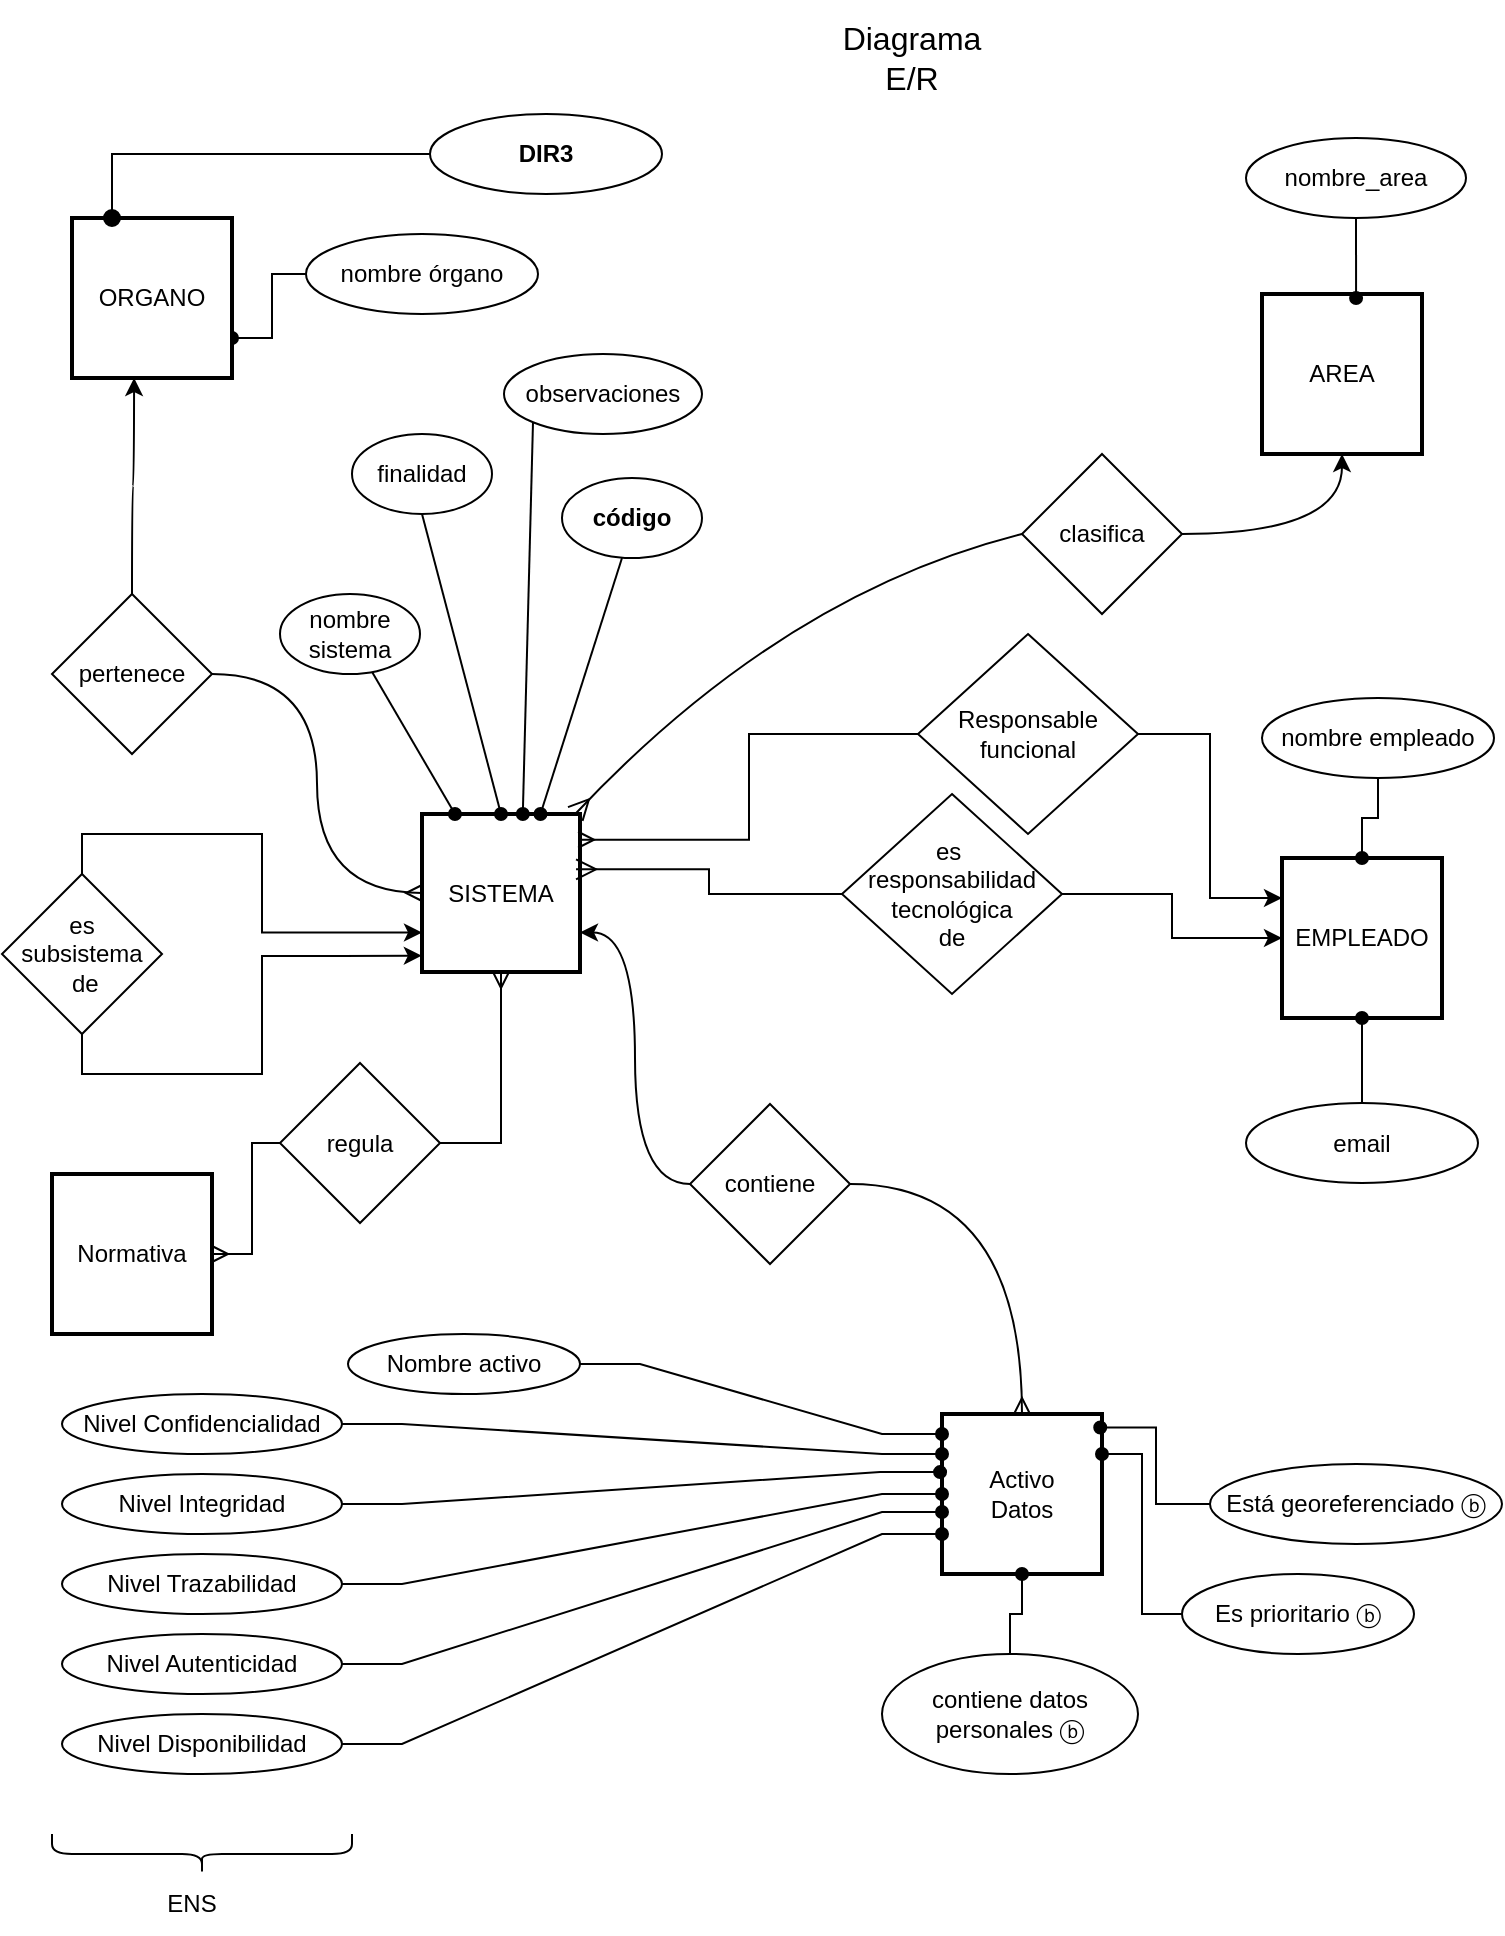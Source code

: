 <mxfile version="26.2.2">
  <diagram name="Página-1" id="LiZZOVxeX75N78pAddrL">
    <mxGraphModel dx="712" dy="433" grid="1" gridSize="10" guides="1" tooltips="1" connect="1" arrows="1" fold="1" page="1" pageScale="1" pageWidth="827" pageHeight="1169" math="0" shadow="0">
      <root>
        <mxCell id="0" />
        <mxCell id="1" parent="0" />
        <mxCell id="RARzLuFDLYq2KIcgCE57-2" value="" style="endArrow=none;html=1;rounded=0;strokeColor=none;edgeStyle=orthogonalEdgeStyle;curved=1;entryX=0;entryY=0.5;entryDx=0;entryDy=0;" parent="1" source="wc-kAtDPbHfUWhHq3vSZ-26" target="RARzLuFDLYq2KIcgCE57-1" edge="1">
          <mxGeometry width="50" height="50" relative="1" as="geometry">
            <mxPoint x="315" y="312" as="sourcePoint" />
            <mxPoint x="460" y="440" as="targetPoint" />
          </mxGeometry>
        </mxCell>
        <mxCell id="wc-kAtDPbHfUWhHq3vSZ-26" value="SISTEMA" style="whiteSpace=wrap;html=1;aspect=fixed;strokeWidth=2;" parent="1" vertex="1">
          <mxGeometry x="240" y="440" width="79" height="79" as="geometry" />
        </mxCell>
        <mxCell id="wc-kAtDPbHfUWhHq3vSZ-28" value="&lt;div&gt;finalidad&lt;/div&gt;" style="ellipse;whiteSpace=wrap;html=1;" parent="1" vertex="1">
          <mxGeometry x="205" y="250" width="70" height="40" as="geometry" />
        </mxCell>
        <mxCell id="wc-kAtDPbHfUWhHq3vSZ-29" value="observaciones" style="ellipse;whiteSpace=wrap;html=1;" parent="1" vertex="1">
          <mxGeometry x="281" y="210" width="99" height="40" as="geometry" />
        </mxCell>
        <mxCell id="wc-kAtDPbHfUWhHq3vSZ-34" style="edgeStyle=orthogonalEdgeStyle;rounded=0;orthogonalLoop=1;jettySize=auto;html=1;exitX=1;exitY=0.75;exitDx=0;exitDy=0;entryX=0;entryY=0.5;entryDx=0;entryDy=0;endArrow=none;startFill=1;endFill=0;startArrow=oval;" parent="1" source="wc-kAtDPbHfUWhHq3vSZ-30" target="wc-kAtDPbHfUWhHq3vSZ-32" edge="1">
          <mxGeometry relative="1" as="geometry" />
        </mxCell>
        <mxCell id="wc-kAtDPbHfUWhHq3vSZ-30" value="ORGANO" style="whiteSpace=wrap;html=1;aspect=fixed;strokeWidth=2;" parent="1" vertex="1">
          <mxGeometry x="65" y="142" width="80" height="80" as="geometry" />
        </mxCell>
        <mxCell id="wc-kAtDPbHfUWhHq3vSZ-31" value="&lt;div&gt;pertenece&lt;/div&gt;" style="rhombus;whiteSpace=wrap;html=1;" parent="1" vertex="1">
          <mxGeometry x="55" y="330" width="80" height="80" as="geometry" />
        </mxCell>
        <mxCell id="wc-kAtDPbHfUWhHq3vSZ-32" value="&lt;div&gt;nombre órgano&lt;/div&gt;" style="ellipse;whiteSpace=wrap;html=1;" parent="1" vertex="1">
          <mxGeometry x="182" y="150" width="116" height="40" as="geometry" />
        </mxCell>
        <mxCell id="wc-kAtDPbHfUWhHq3vSZ-39" value="" style="endArrow=ERmany;html=1;rounded=0;entryX=0;entryY=0.5;entryDx=0;entryDy=0;exitX=1;exitY=0.5;exitDx=0;exitDy=0;edgeStyle=orthogonalEdgeStyle;curved=1;startArrow=none;startFill=0;endFill=0;" parent="1" source="wc-kAtDPbHfUWhHq3vSZ-31" target="wc-kAtDPbHfUWhHq3vSZ-26" edge="1">
          <mxGeometry width="50" height="50" relative="1" as="geometry">
            <mxPoint x="625" y="352" as="sourcePoint" />
            <mxPoint x="675" y="302" as="targetPoint" />
          </mxGeometry>
        </mxCell>
        <mxCell id="wc-kAtDPbHfUWhHq3vSZ-40" value="" style="endArrow=none;html=1;rounded=0;entryX=0.5;entryY=0;entryDx=0;entryDy=0;exitX=0.388;exitY=1;exitDx=0;exitDy=0;startArrow=classic;startFill=1;endFill=0;edgeStyle=orthogonalEdgeStyle;curved=1;exitPerimeter=0;" parent="1" source="wc-kAtDPbHfUWhHq3vSZ-30" target="wc-kAtDPbHfUWhHq3vSZ-31" edge="1">
          <mxGeometry width="50" height="50" relative="1" as="geometry">
            <mxPoint x="175" y="352" as="sourcePoint" />
            <mxPoint x="235" y="312" as="targetPoint" />
          </mxGeometry>
        </mxCell>
        <mxCell id="igyQZ0JJpqwrwuxizYwg-3" value="&lt;div&gt;&lt;br&gt;&lt;/div&gt;&lt;div&gt;&lt;br&gt;&lt;/div&gt;" style="edgeLabel;html=1;align=center;verticalAlign=middle;resizable=0;points=[];" parent="wc-kAtDPbHfUWhHq3vSZ-40" connectable="0" vertex="1">
          <mxGeometry x="0.522" y="-3" relative="1" as="geometry">
            <mxPoint as="offset" />
          </mxGeometry>
        </mxCell>
        <mxCell id="_f6-mfZsfHNNYEqXoSw5-7" style="edgeStyle=none;curved=1;rounded=0;orthogonalLoop=1;jettySize=auto;html=1;fontSize=12;startSize=8;endSize=8;exitX=0;exitY=0.5;exitDx=0;exitDy=0;exitPerimeter=0;endArrow=ERmany;endFill=0;" parent="1" source="wc-kAtDPbHfUWhHq3vSZ-41" target="wc-kAtDPbHfUWhHq3vSZ-26" edge="1">
          <mxGeometry relative="1" as="geometry">
            <mxPoint x="340" y="440" as="targetPoint" />
            <mxPoint x="530" y="300" as="sourcePoint" />
            <Array as="points">
              <mxPoint x="420" y="330" />
            </Array>
          </mxGeometry>
        </mxCell>
        <mxCell id="wc-kAtDPbHfUWhHq3vSZ-41" value="clasifica" style="rhombus;whiteSpace=wrap;html=1;" parent="1" vertex="1">
          <mxGeometry x="540" y="260" width="80" height="80" as="geometry" />
        </mxCell>
        <mxCell id="wc-kAtDPbHfUWhHq3vSZ-42" value="AREA" style="whiteSpace=wrap;html=1;aspect=fixed;strokeWidth=2;" parent="1" vertex="1">
          <mxGeometry x="660" y="180" width="80" height="80" as="geometry" />
        </mxCell>
        <mxCell id="wc-kAtDPbHfUWhHq3vSZ-43" value="nombre_area" style="ellipse;whiteSpace=wrap;html=1;" parent="1" vertex="1">
          <mxGeometry x="652" y="102" width="110" height="40" as="geometry" />
        </mxCell>
        <mxCell id="wc-kAtDPbHfUWhHq3vSZ-44" value="" style="endArrow=none;html=1;rounded=0;exitX=0.588;exitY=0.025;exitDx=0;exitDy=0;exitPerimeter=0;entryX=0.5;entryY=1;entryDx=0;entryDy=0;endFill=0;startArrow=oval;startFill=1;" parent="1" source="wc-kAtDPbHfUWhHq3vSZ-42" target="wc-kAtDPbHfUWhHq3vSZ-43" edge="1">
          <mxGeometry width="50" height="50" relative="1" as="geometry">
            <mxPoint x="625" y="352" as="sourcePoint" />
            <mxPoint x="675" y="302" as="targetPoint" />
          </mxGeometry>
        </mxCell>
        <mxCell id="wc-kAtDPbHfUWhHq3vSZ-46" value="" style="endArrow=none;html=1;rounded=0;exitX=0.5;exitY=0;exitDx=0;exitDy=0;entryX=0.5;entryY=1;entryDx=0;entryDy=0;endFill=0;startArrow=oval;startFill=1;" parent="1" source="wc-kAtDPbHfUWhHq3vSZ-26" target="wc-kAtDPbHfUWhHq3vSZ-28" edge="1">
          <mxGeometry width="50" height="50" relative="1" as="geometry">
            <mxPoint x="235" y="272" as="sourcePoint" />
            <mxPoint x="191" y="239" as="targetPoint" />
          </mxGeometry>
        </mxCell>
        <mxCell id="wc-kAtDPbHfUWhHq3vSZ-47" value="" style="endArrow=none;html=1;rounded=0;exitX=0.638;exitY=0;exitDx=0;exitDy=0;entryX=0;entryY=1;entryDx=0;entryDy=0;exitPerimeter=0;endFill=0;startArrow=oval;startFill=1;" parent="1" source="wc-kAtDPbHfUWhHq3vSZ-26" target="wc-kAtDPbHfUWhHq3vSZ-29" edge="1">
          <mxGeometry width="50" height="50" relative="1" as="geometry">
            <mxPoint x="267" y="269" as="sourcePoint" />
            <mxPoint x="270" y="212" as="targetPoint" />
          </mxGeometry>
        </mxCell>
        <mxCell id="wc-kAtDPbHfUWhHq3vSZ-51" value="" style="endArrow=classic;html=1;rounded=0;exitX=1;exitY=0.5;exitDx=0;exitDy=0;entryX=0.5;entryY=1;entryDx=0;entryDy=0;endFill=1;edgeStyle=orthogonalEdgeStyle;curved=1;" parent="1" source="wc-kAtDPbHfUWhHq3vSZ-41" target="wc-kAtDPbHfUWhHq3vSZ-42" edge="1">
          <mxGeometry width="50" height="50" relative="1" as="geometry">
            <mxPoint x="315" y="312" as="sourcePoint" />
            <mxPoint x="465" y="312" as="targetPoint" />
          </mxGeometry>
        </mxCell>
        <mxCell id="wc-kAtDPbHfUWhHq3vSZ-57" value="&lt;font style=&quot;font-size: 16px;&quot;&gt;Diagrama E/R&lt;/font&gt;" style="text;strokeColor=none;align=center;fillColor=none;html=1;verticalAlign=middle;whiteSpace=wrap;rounded=0;" parent="1" vertex="1">
          <mxGeometry x="440" y="33" width="90" height="57" as="geometry" />
        </mxCell>
        <mxCell id="wc-kAtDPbHfUWhHq3vSZ-58" value="código" style="ellipse;whiteSpace=wrap;html=1;fontStyle=1" parent="1" vertex="1">
          <mxGeometry x="310" y="272" width="70" height="40" as="geometry" />
        </mxCell>
        <mxCell id="wc-kAtDPbHfUWhHq3vSZ-59" value="" style="endArrow=none;html=1;rounded=0;endFill=0;startArrow=oval;startFill=1;exitX=0.75;exitY=0;exitDx=0;exitDy=0;" parent="1" source="wc-kAtDPbHfUWhHq3vSZ-26" edge="1">
          <mxGeometry width="50" height="50" relative="1" as="geometry">
            <mxPoint x="303" y="273" as="sourcePoint" />
            <mxPoint x="340" y="312" as="targetPoint" />
          </mxGeometry>
        </mxCell>
        <mxCell id="_f6-mfZsfHNNYEqXoSw5-8" style="edgeStyle=elbowEdgeStyle;rounded=0;orthogonalLoop=1;jettySize=auto;html=1;entryX=0.975;entryY=0.35;entryDx=0;entryDy=0;fontSize=12;startSize=8;endSize=8;endArrow=ERmany;endFill=0;startArrow=none;startFill=0;entryPerimeter=0;" parent="1" source="RARzLuFDLYq2KIcgCE57-1" target="wc-kAtDPbHfUWhHq3vSZ-26" edge="1">
          <mxGeometry relative="1" as="geometry" />
        </mxCell>
        <mxCell id="2PRYQohI_MPaXm1EaPx3-20" style="edgeStyle=elbowEdgeStyle;rounded=0;orthogonalLoop=1;jettySize=auto;html=1;entryX=0;entryY=0.5;entryDx=0;entryDy=0;exitX=1;exitY=0.5;exitDx=0;exitDy=0;" parent="1" source="RARzLuFDLYq2KIcgCE57-1" target="RARzLuFDLYq2KIcgCE57-3" edge="1">
          <mxGeometry relative="1" as="geometry">
            <Array as="points">
              <mxPoint x="615" y="502" />
            </Array>
          </mxGeometry>
        </mxCell>
        <mxCell id="RARzLuFDLYq2KIcgCE57-1" value="&lt;div&gt;es&amp;nbsp;&lt;/div&gt;&lt;div&gt;responsabilidad&lt;/div&gt;&lt;div&gt;tecnológica&lt;/div&gt;&lt;div&gt;de&lt;/div&gt;" style="rhombus;whiteSpace=wrap;html=1;" parent="1" vertex="1">
          <mxGeometry x="450" y="430" width="110" height="100" as="geometry" />
        </mxCell>
        <mxCell id="RARzLuFDLYq2KIcgCE57-3" value="EMPLEADO" style="whiteSpace=wrap;html=1;aspect=fixed;strokeWidth=2;" parent="1" vertex="1">
          <mxGeometry x="670" y="462" width="80" height="80" as="geometry" />
        </mxCell>
        <mxCell id="_f6-mfZsfHNNYEqXoSw5-2" style="edgeStyle=orthogonalEdgeStyle;rounded=0;orthogonalLoop=1;jettySize=auto;html=1;entryX=0.25;entryY=0;entryDx=0;entryDy=0;fontSize=12;startSize=8;endSize=8;endArrow=oval;endFill=1;" parent="1" source="igyQZ0JJpqwrwuxizYwg-4" target="wc-kAtDPbHfUWhHq3vSZ-30" edge="1">
          <mxGeometry relative="1" as="geometry" />
        </mxCell>
        <mxCell id="igyQZ0JJpqwrwuxizYwg-4" value="DIR3" style="ellipse;whiteSpace=wrap;html=1;fontStyle=1" parent="1" vertex="1">
          <mxGeometry x="244" y="90" width="116" height="40" as="geometry" />
        </mxCell>
        <mxCell id="igyQZ0JJpqwrwuxizYwg-7" style="edgeStyle=orthogonalEdgeStyle;rounded=0;orthogonalLoop=1;jettySize=auto;html=1;entryX=0.5;entryY=0;entryDx=0;entryDy=0;endArrow=oval;startFill=0;endFill=1;" parent="1" source="igyQZ0JJpqwrwuxizYwg-6" target="RARzLuFDLYq2KIcgCE57-3" edge="1">
          <mxGeometry relative="1" as="geometry" />
        </mxCell>
        <mxCell id="igyQZ0JJpqwrwuxizYwg-6" value="&lt;div&gt;nombre empleado&lt;/div&gt;" style="ellipse;whiteSpace=wrap;html=1;" parent="1" vertex="1">
          <mxGeometry x="660" y="382" width="116" height="40" as="geometry" />
        </mxCell>
        <mxCell id="igyQZ0JJpqwrwuxizYwg-9" style="edgeStyle=orthogonalEdgeStyle;rounded=0;orthogonalLoop=1;jettySize=auto;html=1;entryX=0.5;entryY=1;entryDx=0;entryDy=0;endArrow=oval;startFill=0;endFill=1;" parent="1" source="igyQZ0JJpqwrwuxizYwg-8" target="RARzLuFDLYq2KIcgCE57-3" edge="1">
          <mxGeometry relative="1" as="geometry" />
        </mxCell>
        <mxCell id="igyQZ0JJpqwrwuxizYwg-8" value="&lt;div&gt;email&lt;/div&gt;" style="ellipse;whiteSpace=wrap;html=1;" parent="1" vertex="1">
          <mxGeometry x="652" y="584.5" width="116" height="40" as="geometry" />
        </mxCell>
        <mxCell id="igyQZ0JJpqwrwuxizYwg-10" value="&lt;div&gt;Activo&lt;/div&gt;&lt;div&gt;Datos&lt;/div&gt;" style="whiteSpace=wrap;html=1;aspect=fixed;strokeWidth=2;" parent="1" vertex="1">
          <mxGeometry x="500" y="740" width="80" height="80" as="geometry" />
        </mxCell>
        <mxCell id="igyQZ0JJpqwrwuxizYwg-12" style="edgeStyle=orthogonalEdgeStyle;rounded=0;orthogonalLoop=1;jettySize=auto;html=1;entryX=1;entryY=0.75;entryDx=0;entryDy=0;curved=1;" parent="1" source="igyQZ0JJpqwrwuxizYwg-11" target="wc-kAtDPbHfUWhHq3vSZ-26" edge="1">
          <mxGeometry relative="1" as="geometry" />
        </mxCell>
        <mxCell id="igyQZ0JJpqwrwuxizYwg-13" style="edgeStyle=orthogonalEdgeStyle;rounded=0;orthogonalLoop=1;jettySize=auto;html=1;entryX=0.5;entryY=0;entryDx=0;entryDy=0;endArrow=ERmany;startFill=0;curved=1;startArrow=none;endFill=0;" parent="1" source="igyQZ0JJpqwrwuxizYwg-11" target="igyQZ0JJpqwrwuxizYwg-10" edge="1">
          <mxGeometry relative="1" as="geometry" />
        </mxCell>
        <mxCell id="igyQZ0JJpqwrwuxizYwg-11" value="contiene" style="rhombus;whiteSpace=wrap;html=1;" parent="1" vertex="1">
          <mxGeometry x="374" y="585" width="80" height="80" as="geometry" />
        </mxCell>
        <mxCell id="2PRYQohI_MPaXm1EaPx3-5" style="edgeStyle=entityRelationEdgeStyle;rounded=0;orthogonalLoop=1;jettySize=auto;html=1;endArrow=oval;endFill=1;" parent="1" source="igyQZ0JJpqwrwuxizYwg-14" edge="1">
          <mxGeometry relative="1" as="geometry">
            <mxPoint x="500" y="750" as="targetPoint" />
          </mxGeometry>
        </mxCell>
        <mxCell id="igyQZ0JJpqwrwuxizYwg-14" value="&lt;div&gt;Nombre activo&lt;/div&gt;" style="ellipse;whiteSpace=wrap;html=1;" parent="1" vertex="1">
          <mxGeometry x="203" y="700" width="116" height="30" as="geometry" />
        </mxCell>
        <mxCell id="2PRYQohI_MPaXm1EaPx3-6" style="edgeStyle=entityRelationEdgeStyle;rounded=0;orthogonalLoop=1;jettySize=auto;html=1;entryX=0;entryY=0.25;entryDx=0;entryDy=0;endArrow=oval;endFill=1;" parent="1" source="_f6-mfZsfHNNYEqXoSw5-4" target="igyQZ0JJpqwrwuxizYwg-10" edge="1">
          <mxGeometry relative="1" as="geometry" />
        </mxCell>
        <mxCell id="_f6-mfZsfHNNYEqXoSw5-4" value="&lt;div&gt;Nivel Confidencialidad&lt;/div&gt;" style="ellipse;whiteSpace=wrap;html=1;" parent="1" vertex="1">
          <mxGeometry x="60" y="730" width="140" height="30" as="geometry" />
        </mxCell>
        <mxCell id="_f6-mfZsfHNNYEqXoSw5-6" value="" style="endArrow=none;html=1;rounded=0;endFill=0;startArrow=oval;startFill=1;" parent="1" source="wc-kAtDPbHfUWhHq3vSZ-26" target="wc-kAtDPbHfUWhHq3vSZ-27" edge="1">
          <mxGeometry width="50" height="50" relative="1" as="geometry">
            <mxPoint x="294" y="440" as="sourcePoint" />
            <mxPoint x="340" y="312" as="targetPoint" />
          </mxGeometry>
        </mxCell>
        <mxCell id="wc-kAtDPbHfUWhHq3vSZ-27" value="nombre sistema" style="ellipse;whiteSpace=wrap;html=1;" parent="1" vertex="1">
          <mxGeometry x="169" y="330" width="70" height="40" as="geometry" />
        </mxCell>
        <mxCell id="2PRYQohI_MPaXm1EaPx3-10" style="edgeStyle=orthogonalEdgeStyle;rounded=0;orthogonalLoop=1;jettySize=auto;html=1;entryX=0.5;entryY=1;entryDx=0;entryDy=0;endArrow=oval;endFill=1;" parent="1" source="xfVUtsEpTC5mZNuQtvDd-1" target="igyQZ0JJpqwrwuxizYwg-10" edge="1">
          <mxGeometry relative="1" as="geometry" />
        </mxCell>
        <mxCell id="xfVUtsEpTC5mZNuQtvDd-1" value="contiene datos personales&amp;nbsp;&lt;span style=&quot;background-color: transparent; color: light-dark(rgb(0, 0, 0), rgb(255, 255, 255));&quot;&gt;ⓑ&lt;/span&gt;" style="ellipse;whiteSpace=wrap;html=1;" parent="1" vertex="1">
          <mxGeometry x="470" y="860" width="128" height="60" as="geometry" />
        </mxCell>
        <mxCell id="2PRYQohI_MPaXm1EaPx3-1" value="&lt;div&gt;Nivel Integridad&lt;/div&gt;" style="ellipse;whiteSpace=wrap;html=1;" parent="1" vertex="1">
          <mxGeometry x="60" y="770" width="140" height="30" as="geometry" />
        </mxCell>
        <mxCell id="2PRYQohI_MPaXm1EaPx3-2" style="edgeStyle=entityRelationEdgeStyle;rounded=0;orthogonalLoop=1;jettySize=auto;html=1;entryX=-0.012;entryY=0.363;entryDx=0;entryDy=0;entryPerimeter=0;endArrow=oval;endFill=1;" parent="1" source="2PRYQohI_MPaXm1EaPx3-1" target="igyQZ0JJpqwrwuxizYwg-10" edge="1">
          <mxGeometry relative="1" as="geometry">
            <mxPoint x="450" y="794" as="targetPoint" />
          </mxGeometry>
        </mxCell>
        <mxCell id="2PRYQohI_MPaXm1EaPx3-9" style="edgeStyle=entityRelationEdgeStyle;rounded=0;orthogonalLoop=1;jettySize=auto;html=1;entryX=0;entryY=0.5;entryDx=0;entryDy=0;endArrow=oval;endFill=1;" parent="1" source="2PRYQohI_MPaXm1EaPx3-7" target="igyQZ0JJpqwrwuxizYwg-10" edge="1">
          <mxGeometry relative="1" as="geometry" />
        </mxCell>
        <mxCell id="2PRYQohI_MPaXm1EaPx3-7" value="&lt;div&gt;Nivel Trazabilidad&lt;/div&gt;" style="ellipse;whiteSpace=wrap;html=1;" parent="1" vertex="1">
          <mxGeometry x="60" y="810" width="140" height="30" as="geometry" />
        </mxCell>
        <mxCell id="2PRYQohI_MPaXm1EaPx3-8" value="&lt;div&gt;Nivel Autenticidad&lt;/div&gt;" style="ellipse;whiteSpace=wrap;html=1;" parent="1" vertex="1">
          <mxGeometry x="60" y="850" width="140" height="30" as="geometry" />
        </mxCell>
        <mxCell id="2PRYQohI_MPaXm1EaPx3-11" style="edgeStyle=entityRelationEdgeStyle;rounded=0;orthogonalLoop=1;jettySize=auto;html=1;endArrow=oval;endFill=1;elbow=vertical;" parent="1" source="2PRYQohI_MPaXm1EaPx3-8" edge="1">
          <mxGeometry relative="1" as="geometry">
            <mxPoint x="500" y="789" as="targetPoint" />
          </mxGeometry>
        </mxCell>
        <mxCell id="2PRYQohI_MPaXm1EaPx3-15" style="edgeStyle=entityRelationEdgeStyle;rounded=0;orthogonalLoop=1;jettySize=auto;html=1;entryX=0;entryY=0.75;entryDx=0;entryDy=0;endArrow=oval;endFill=1;exitX=1;exitY=0.5;exitDx=0;exitDy=0;" parent="1" source="2PRYQohI_MPaXm1EaPx3-12" target="igyQZ0JJpqwrwuxizYwg-10" edge="1">
          <mxGeometry relative="1" as="geometry" />
        </mxCell>
        <mxCell id="2PRYQohI_MPaXm1EaPx3-12" value="&lt;div&gt;Nivel Disponibilidad&lt;/div&gt;" style="ellipse;whiteSpace=wrap;html=1;" parent="1" vertex="1">
          <mxGeometry x="60" y="890" width="140" height="30" as="geometry" />
        </mxCell>
        <mxCell id="2PRYQohI_MPaXm1EaPx3-17" value="" style="shape=curlyBracket;whiteSpace=wrap;html=1;rounded=1;labelPosition=left;verticalLabelPosition=middle;align=right;verticalAlign=middle;rotation=-90;" parent="1" vertex="1">
          <mxGeometry x="120" y="885" width="20" height="150" as="geometry" />
        </mxCell>
        <mxCell id="2PRYQohI_MPaXm1EaPx3-18" value="ENS" style="text;html=1;align=center;verticalAlign=middle;whiteSpace=wrap;rounded=0;" parent="1" vertex="1">
          <mxGeometry x="95" y="970" width="60" height="30" as="geometry" />
        </mxCell>
        <mxCell id="qT5xHGzxczS3_Qcb7Wt9-5" style="edgeStyle=orthogonalEdgeStyle;rounded=0;orthogonalLoop=1;jettySize=auto;html=1;entryX=0;entryY=0.25;entryDx=0;entryDy=0;" parent="1" source="qT5xHGzxczS3_Qcb7Wt9-3" target="RARzLuFDLYq2KIcgCE57-3" edge="1">
          <mxGeometry relative="1" as="geometry" />
        </mxCell>
        <mxCell id="qT5xHGzxczS3_Qcb7Wt9-3" value="&lt;div&gt;Responsable&lt;/div&gt;&lt;div&gt;funcional&lt;/div&gt;" style="rhombus;whiteSpace=wrap;html=1;" parent="1" vertex="1">
          <mxGeometry x="488" y="350" width="110" height="100" as="geometry" />
        </mxCell>
        <mxCell id="qT5xHGzxczS3_Qcb7Wt9-4" style="edgeStyle=orthogonalEdgeStyle;rounded=0;orthogonalLoop=1;jettySize=auto;html=1;entryX=0.988;entryY=0.163;entryDx=0;entryDy=0;entryPerimeter=0;startArrow=none;startFill=0;endArrow=ERmany;endFill=0;" parent="1" source="qT5xHGzxczS3_Qcb7Wt9-3" target="wc-kAtDPbHfUWhHq3vSZ-26" edge="1">
          <mxGeometry relative="1" as="geometry" />
        </mxCell>
        <mxCell id="qT5xHGzxczS3_Qcb7Wt9-8" style="edgeStyle=orthogonalEdgeStyle;rounded=0;orthogonalLoop=1;jettySize=auto;html=1;entryX=0;entryY=0.5;entryDx=0;entryDy=0;startArrow=ERmany;startFill=0;endArrow=none;endFill=0;" parent="1" source="qT5xHGzxczS3_Qcb7Wt9-6" target="qT5xHGzxczS3_Qcb7Wt9-7" edge="1">
          <mxGeometry relative="1" as="geometry" />
        </mxCell>
        <mxCell id="qT5xHGzxczS3_Qcb7Wt9-6" value="Normativa" style="whiteSpace=wrap;html=1;aspect=fixed;strokeWidth=2;" parent="1" vertex="1">
          <mxGeometry x="55" y="620" width="80" height="80" as="geometry" />
        </mxCell>
        <mxCell id="qT5xHGzxczS3_Qcb7Wt9-9" style="edgeStyle=orthogonalEdgeStyle;rounded=0;orthogonalLoop=1;jettySize=auto;html=1;entryX=0.5;entryY=1;entryDx=0;entryDy=0;exitX=1;exitY=0.5;exitDx=0;exitDy=0;startArrow=none;startFill=0;endArrow=ERmany;endFill=0;" parent="1" source="qT5xHGzxczS3_Qcb7Wt9-7" target="wc-kAtDPbHfUWhHq3vSZ-26" edge="1">
          <mxGeometry relative="1" as="geometry" />
        </mxCell>
        <mxCell id="qT5xHGzxczS3_Qcb7Wt9-7" value="&lt;div&gt;regula&lt;/div&gt;" style="rhombus;whiteSpace=wrap;html=1;" parent="1" vertex="1">
          <mxGeometry x="169" y="564.5" width="80" height="80" as="geometry" />
        </mxCell>
        <mxCell id="qT5xHGzxczS3_Qcb7Wt9-15" style="edgeStyle=orthogonalEdgeStyle;rounded=0;orthogonalLoop=1;jettySize=auto;html=1;entryX=1;entryY=0.25;entryDx=0;entryDy=0;endArrow=oval;endFill=1;" parent="1" source="qT5xHGzxczS3_Qcb7Wt9-14" target="igyQZ0JJpqwrwuxizYwg-10" edge="1">
          <mxGeometry relative="1" as="geometry" />
        </mxCell>
        <mxCell id="qT5xHGzxczS3_Qcb7Wt9-14" value="&lt;div&gt;Es prioritario&amp;nbsp;&lt;span style=&quot;background-color: transparent; color: light-dark(rgb(0, 0, 0), rgb(255, 255, 255));&quot;&gt;ⓑ&lt;/span&gt;&lt;/div&gt;" style="ellipse;whiteSpace=wrap;html=1;" parent="1" vertex="1">
          <mxGeometry x="620" y="820" width="116" height="40" as="geometry" />
        </mxCell>
        <mxCell id="LdBtdAH4lR4CZ0O_dCEN-3" value="&lt;div&gt;Está georeferenciado&amp;nbsp;&lt;span style=&quot;background-color: transparent; color: light-dark(rgb(0, 0, 0), rgb(255, 255, 255));&quot;&gt;ⓑ&lt;/span&gt;&lt;/div&gt;" style="ellipse;whiteSpace=wrap;html=1;" parent="1" vertex="1">
          <mxGeometry x="634" y="765" width="146" height="40" as="geometry" />
        </mxCell>
        <mxCell id="LdBtdAH4lR4CZ0O_dCEN-4" style="edgeStyle=orthogonalEdgeStyle;rounded=0;orthogonalLoop=1;jettySize=auto;html=1;entryX=0.989;entryY=0.084;entryDx=0;entryDy=0;entryPerimeter=0;endArrow=oval;endFill=1;" parent="1" source="LdBtdAH4lR4CZ0O_dCEN-3" target="igyQZ0JJpqwrwuxizYwg-10" edge="1">
          <mxGeometry relative="1" as="geometry" />
        </mxCell>
        <mxCell id="x34gU0CX-Yp1LqO4jcWF-4" style="edgeStyle=orthogonalEdgeStyle;rounded=0;orthogonalLoop=1;jettySize=auto;html=1;exitX=0.5;exitY=1;exitDx=0;exitDy=0;entryX=-0.001;entryY=0.897;entryDx=0;entryDy=0;entryPerimeter=0;" edge="1" parent="1" source="x34gU0CX-Yp1LqO4jcWF-2" target="wc-kAtDPbHfUWhHq3vSZ-26">
          <mxGeometry relative="1" as="geometry">
            <mxPoint x="130" y="580" as="targetPoint" />
            <Array as="points">
              <mxPoint x="70" y="570" />
              <mxPoint x="160" y="570" />
              <mxPoint x="160" y="511" />
              <mxPoint x="200" y="511" />
            </Array>
          </mxGeometry>
        </mxCell>
        <mxCell id="x34gU0CX-Yp1LqO4jcWF-2" value="es &lt;br&gt;subsistema&lt;br&gt;&amp;nbsp;de" style="rhombus;whiteSpace=wrap;html=1;" vertex="1" parent="1">
          <mxGeometry x="30" y="470" width="80" height="80" as="geometry" />
        </mxCell>
        <mxCell id="x34gU0CX-Yp1LqO4jcWF-3" style="edgeStyle=orthogonalEdgeStyle;rounded=0;orthogonalLoop=1;jettySize=auto;html=1;exitX=0.5;exitY=0;exitDx=0;exitDy=0;entryX=0;entryY=0.75;entryDx=0;entryDy=0;" edge="1" parent="1" source="x34gU0CX-Yp1LqO4jcWF-2" target="wc-kAtDPbHfUWhHq3vSZ-26">
          <mxGeometry relative="1" as="geometry">
            <mxPoint x="238" y="500" as="targetPoint" />
            <Array as="points">
              <mxPoint x="70" y="450" />
              <mxPoint x="160" y="450" />
              <mxPoint x="160" y="499" />
            </Array>
          </mxGeometry>
        </mxCell>
      </root>
    </mxGraphModel>
  </diagram>
</mxfile>
